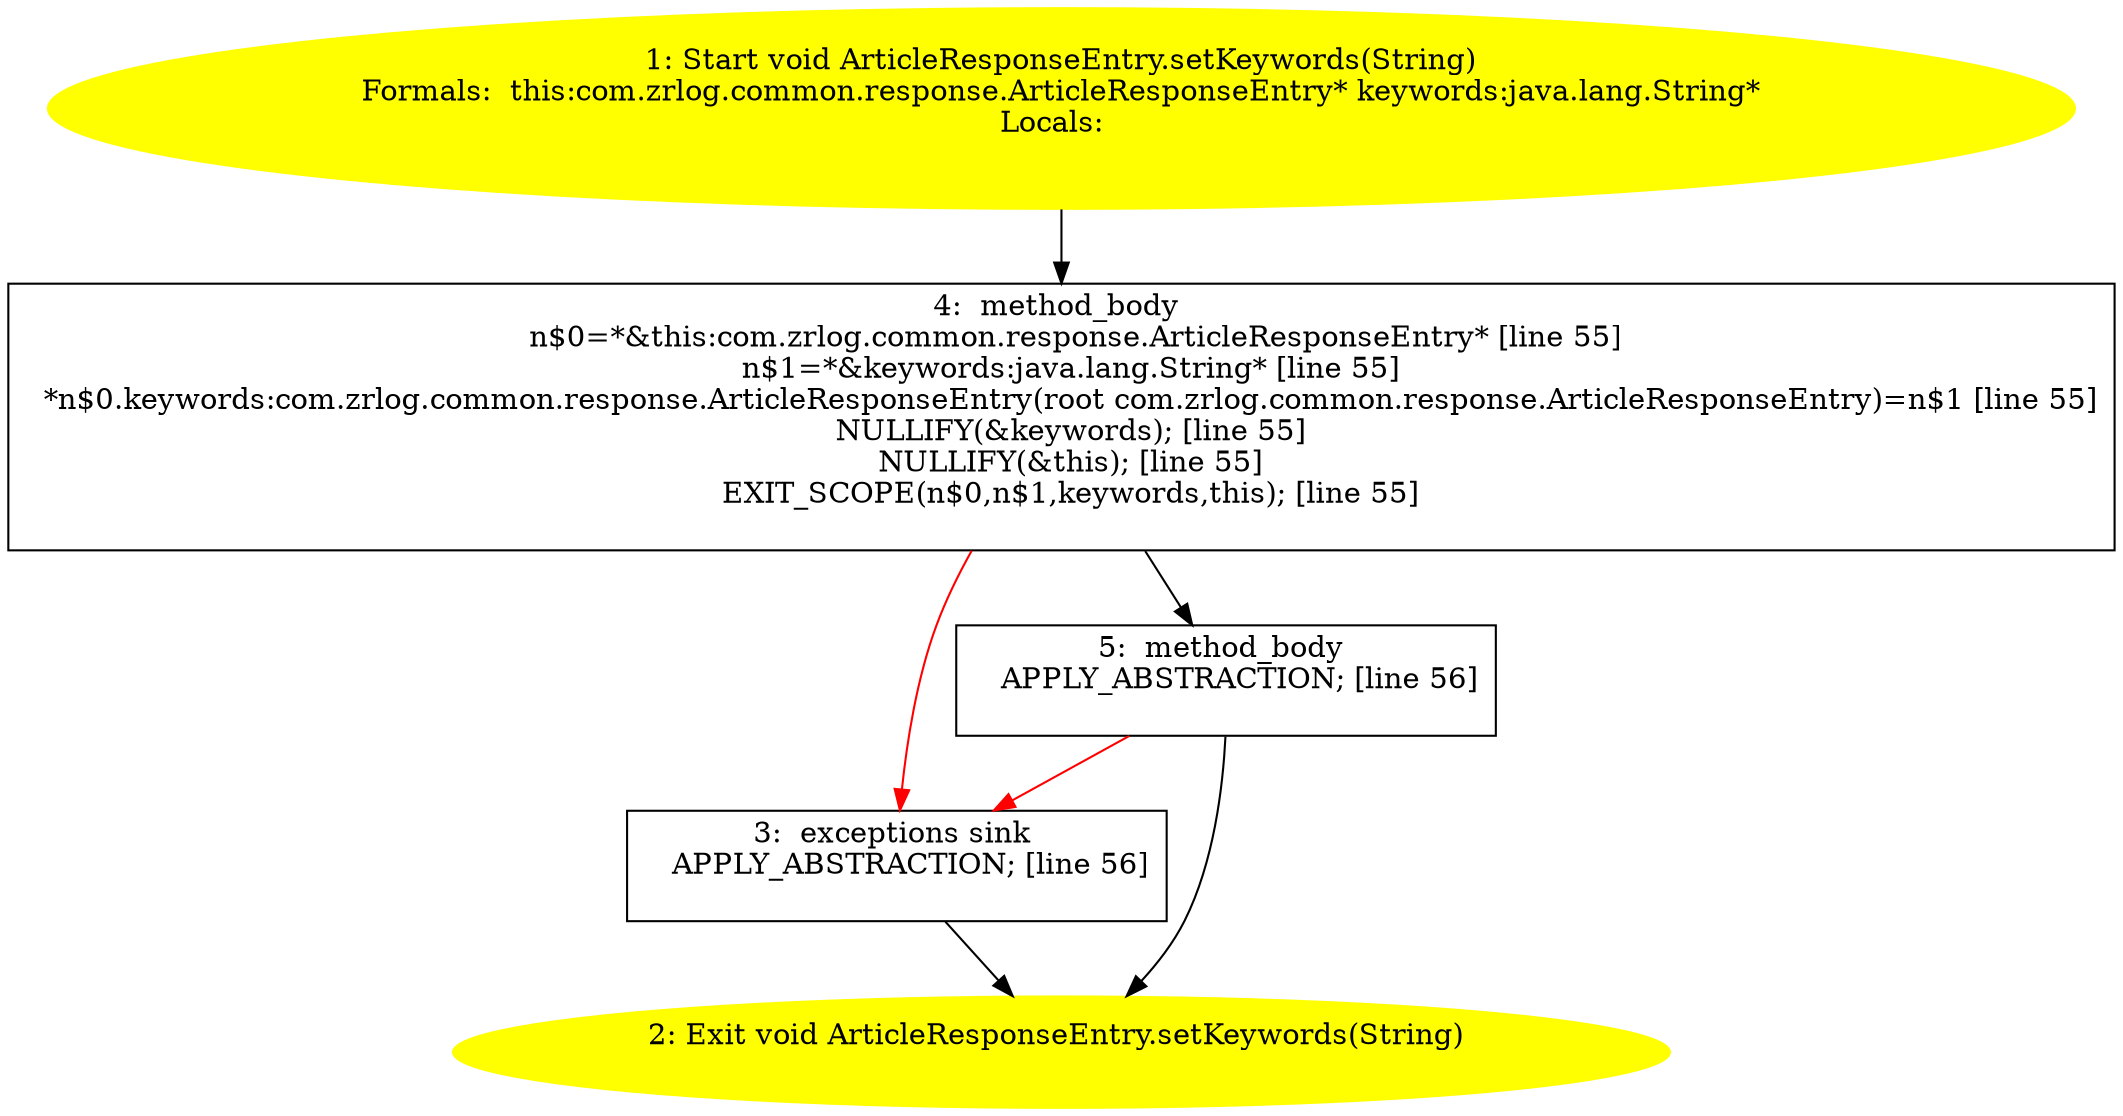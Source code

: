 /* @generated */
digraph cfg {
"com.zrlog.common.response.ArticleResponseEntry.setKeywords(java.lang.String):void.e1b254eeacae4ec8993e713de5bfdecd_1" [label="1: Start void ArticleResponseEntry.setKeywords(String)\nFormals:  this:com.zrlog.common.response.ArticleResponseEntry* keywords:java.lang.String*\nLocals:  \n  " color=yellow style=filled]
	

	 "com.zrlog.common.response.ArticleResponseEntry.setKeywords(java.lang.String):void.e1b254eeacae4ec8993e713de5bfdecd_1" -> "com.zrlog.common.response.ArticleResponseEntry.setKeywords(java.lang.String):void.e1b254eeacae4ec8993e713de5bfdecd_4" ;
"com.zrlog.common.response.ArticleResponseEntry.setKeywords(java.lang.String):void.e1b254eeacae4ec8993e713de5bfdecd_2" [label="2: Exit void ArticleResponseEntry.setKeywords(String) \n  " color=yellow style=filled]
	

"com.zrlog.common.response.ArticleResponseEntry.setKeywords(java.lang.String):void.e1b254eeacae4ec8993e713de5bfdecd_3" [label="3:  exceptions sink \n   APPLY_ABSTRACTION; [line 56]\n " shape="box"]
	

	 "com.zrlog.common.response.ArticleResponseEntry.setKeywords(java.lang.String):void.e1b254eeacae4ec8993e713de5bfdecd_3" -> "com.zrlog.common.response.ArticleResponseEntry.setKeywords(java.lang.String):void.e1b254eeacae4ec8993e713de5bfdecd_2" ;
"com.zrlog.common.response.ArticleResponseEntry.setKeywords(java.lang.String):void.e1b254eeacae4ec8993e713de5bfdecd_4" [label="4:  method_body \n   n$0=*&this:com.zrlog.common.response.ArticleResponseEntry* [line 55]\n  n$1=*&keywords:java.lang.String* [line 55]\n  *n$0.keywords:com.zrlog.common.response.ArticleResponseEntry(root com.zrlog.common.response.ArticleResponseEntry)=n$1 [line 55]\n  NULLIFY(&keywords); [line 55]\n  NULLIFY(&this); [line 55]\n  EXIT_SCOPE(n$0,n$1,keywords,this); [line 55]\n " shape="box"]
	

	 "com.zrlog.common.response.ArticleResponseEntry.setKeywords(java.lang.String):void.e1b254eeacae4ec8993e713de5bfdecd_4" -> "com.zrlog.common.response.ArticleResponseEntry.setKeywords(java.lang.String):void.e1b254eeacae4ec8993e713de5bfdecd_5" ;
	 "com.zrlog.common.response.ArticleResponseEntry.setKeywords(java.lang.String):void.e1b254eeacae4ec8993e713de5bfdecd_4" -> "com.zrlog.common.response.ArticleResponseEntry.setKeywords(java.lang.String):void.e1b254eeacae4ec8993e713de5bfdecd_3" [color="red" ];
"com.zrlog.common.response.ArticleResponseEntry.setKeywords(java.lang.String):void.e1b254eeacae4ec8993e713de5bfdecd_5" [label="5:  method_body \n   APPLY_ABSTRACTION; [line 56]\n " shape="box"]
	

	 "com.zrlog.common.response.ArticleResponseEntry.setKeywords(java.lang.String):void.e1b254eeacae4ec8993e713de5bfdecd_5" -> "com.zrlog.common.response.ArticleResponseEntry.setKeywords(java.lang.String):void.e1b254eeacae4ec8993e713de5bfdecd_2" ;
	 "com.zrlog.common.response.ArticleResponseEntry.setKeywords(java.lang.String):void.e1b254eeacae4ec8993e713de5bfdecd_5" -> "com.zrlog.common.response.ArticleResponseEntry.setKeywords(java.lang.String):void.e1b254eeacae4ec8993e713de5bfdecd_3" [color="red" ];
}
